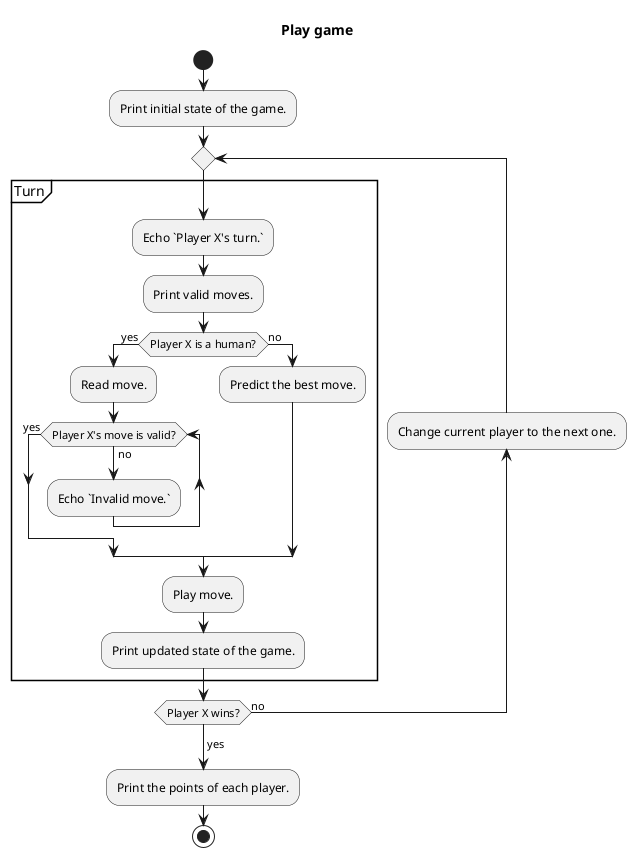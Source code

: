 @startuml play
title Play game
!pragma useVerticalIf on
skinparam ConditionEndStyle hline

start

:Print initial state of the game.;

repeat

  partition Turn {

  :Echo `Player X's turn.`;
  :Print valid moves.;

  if(Player X is a human?) then (yes)
    :Read move.;
    while (Player X's move is valid?) is (no)
      :Echo `Invalid move.`;
    endwhile (yes)
  else (no)
    :Predict the best move.;
  endif


  :Play move.;
  :Print updated state of the game.;
}

backward:Change current player to the next one.;
repeat while (Player X wins?) is (no)
-> yes;

:Print the points of each player.;

stop

@enduml
